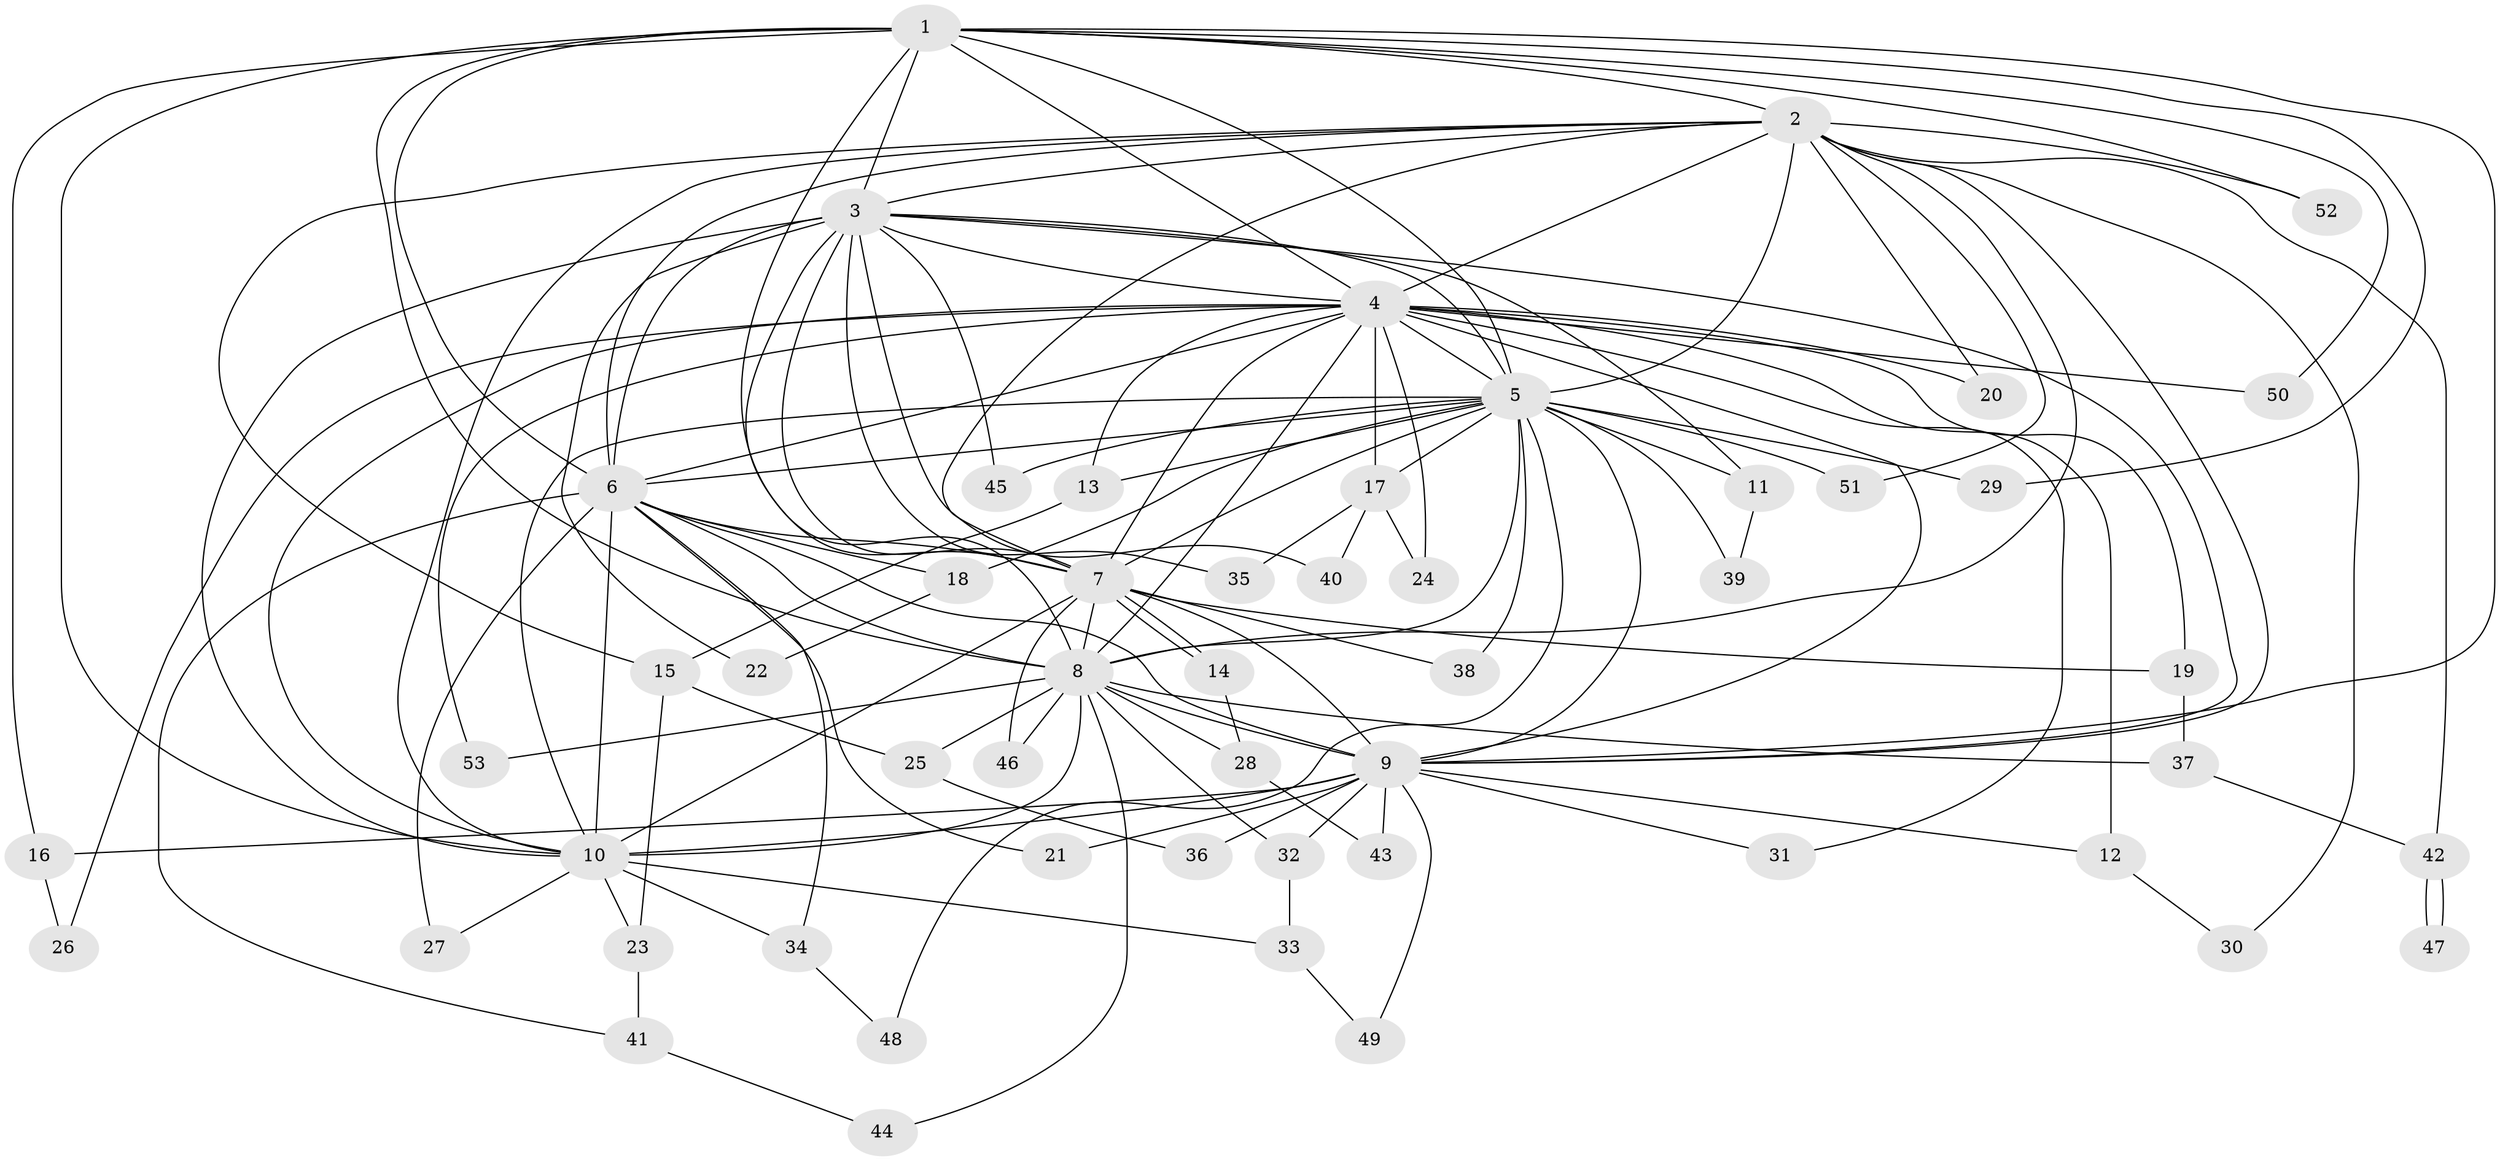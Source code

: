 // coarse degree distribution, {2: 0.26666666666666666, 1: 0.5333333333333333, 7: 0.06666666666666667, 5: 0.06666666666666667, 10: 0.06666666666666667}
// Generated by graph-tools (version 1.1) at 2025/47/03/04/25 21:47:37]
// undirected, 53 vertices, 131 edges
graph export_dot {
graph [start="1"]
  node [color=gray90,style=filled];
  1;
  2;
  3;
  4;
  5;
  6;
  7;
  8;
  9;
  10;
  11;
  12;
  13;
  14;
  15;
  16;
  17;
  18;
  19;
  20;
  21;
  22;
  23;
  24;
  25;
  26;
  27;
  28;
  29;
  30;
  31;
  32;
  33;
  34;
  35;
  36;
  37;
  38;
  39;
  40;
  41;
  42;
  43;
  44;
  45;
  46;
  47;
  48;
  49;
  50;
  51;
  52;
  53;
  1 -- 2;
  1 -- 3;
  1 -- 4;
  1 -- 5;
  1 -- 6;
  1 -- 7;
  1 -- 8;
  1 -- 9;
  1 -- 10;
  1 -- 16;
  1 -- 29;
  1 -- 50;
  1 -- 52;
  2 -- 3;
  2 -- 4;
  2 -- 5;
  2 -- 6;
  2 -- 7;
  2 -- 8;
  2 -- 9;
  2 -- 10;
  2 -- 15;
  2 -- 20;
  2 -- 30;
  2 -- 42;
  2 -- 51;
  2 -- 52;
  3 -- 4;
  3 -- 5;
  3 -- 6;
  3 -- 7;
  3 -- 8;
  3 -- 9;
  3 -- 10;
  3 -- 11;
  3 -- 22;
  3 -- 35;
  3 -- 40;
  3 -- 45;
  4 -- 5;
  4 -- 6;
  4 -- 7;
  4 -- 8;
  4 -- 9;
  4 -- 10;
  4 -- 12;
  4 -- 13;
  4 -- 17;
  4 -- 19;
  4 -- 20;
  4 -- 24;
  4 -- 26;
  4 -- 31;
  4 -- 50;
  4 -- 53;
  5 -- 6;
  5 -- 7;
  5 -- 8;
  5 -- 9;
  5 -- 10;
  5 -- 11;
  5 -- 13;
  5 -- 17;
  5 -- 18;
  5 -- 29;
  5 -- 38;
  5 -- 39;
  5 -- 45;
  5 -- 48;
  5 -- 51;
  6 -- 7;
  6 -- 8;
  6 -- 9;
  6 -- 10;
  6 -- 18;
  6 -- 21;
  6 -- 27;
  6 -- 34;
  6 -- 41;
  7 -- 8;
  7 -- 9;
  7 -- 10;
  7 -- 14;
  7 -- 14;
  7 -- 19;
  7 -- 38;
  7 -- 46;
  8 -- 9;
  8 -- 10;
  8 -- 25;
  8 -- 28;
  8 -- 32;
  8 -- 37;
  8 -- 44;
  8 -- 46;
  8 -- 53;
  9 -- 10;
  9 -- 12;
  9 -- 16;
  9 -- 21;
  9 -- 31;
  9 -- 32;
  9 -- 36;
  9 -- 43;
  9 -- 49;
  10 -- 23;
  10 -- 27;
  10 -- 33;
  10 -- 34;
  11 -- 39;
  12 -- 30;
  13 -- 15;
  14 -- 28;
  15 -- 23;
  15 -- 25;
  16 -- 26;
  17 -- 24;
  17 -- 35;
  17 -- 40;
  18 -- 22;
  19 -- 37;
  23 -- 41;
  25 -- 36;
  28 -- 43;
  32 -- 33;
  33 -- 49;
  34 -- 48;
  37 -- 42;
  41 -- 44;
  42 -- 47;
  42 -- 47;
}
